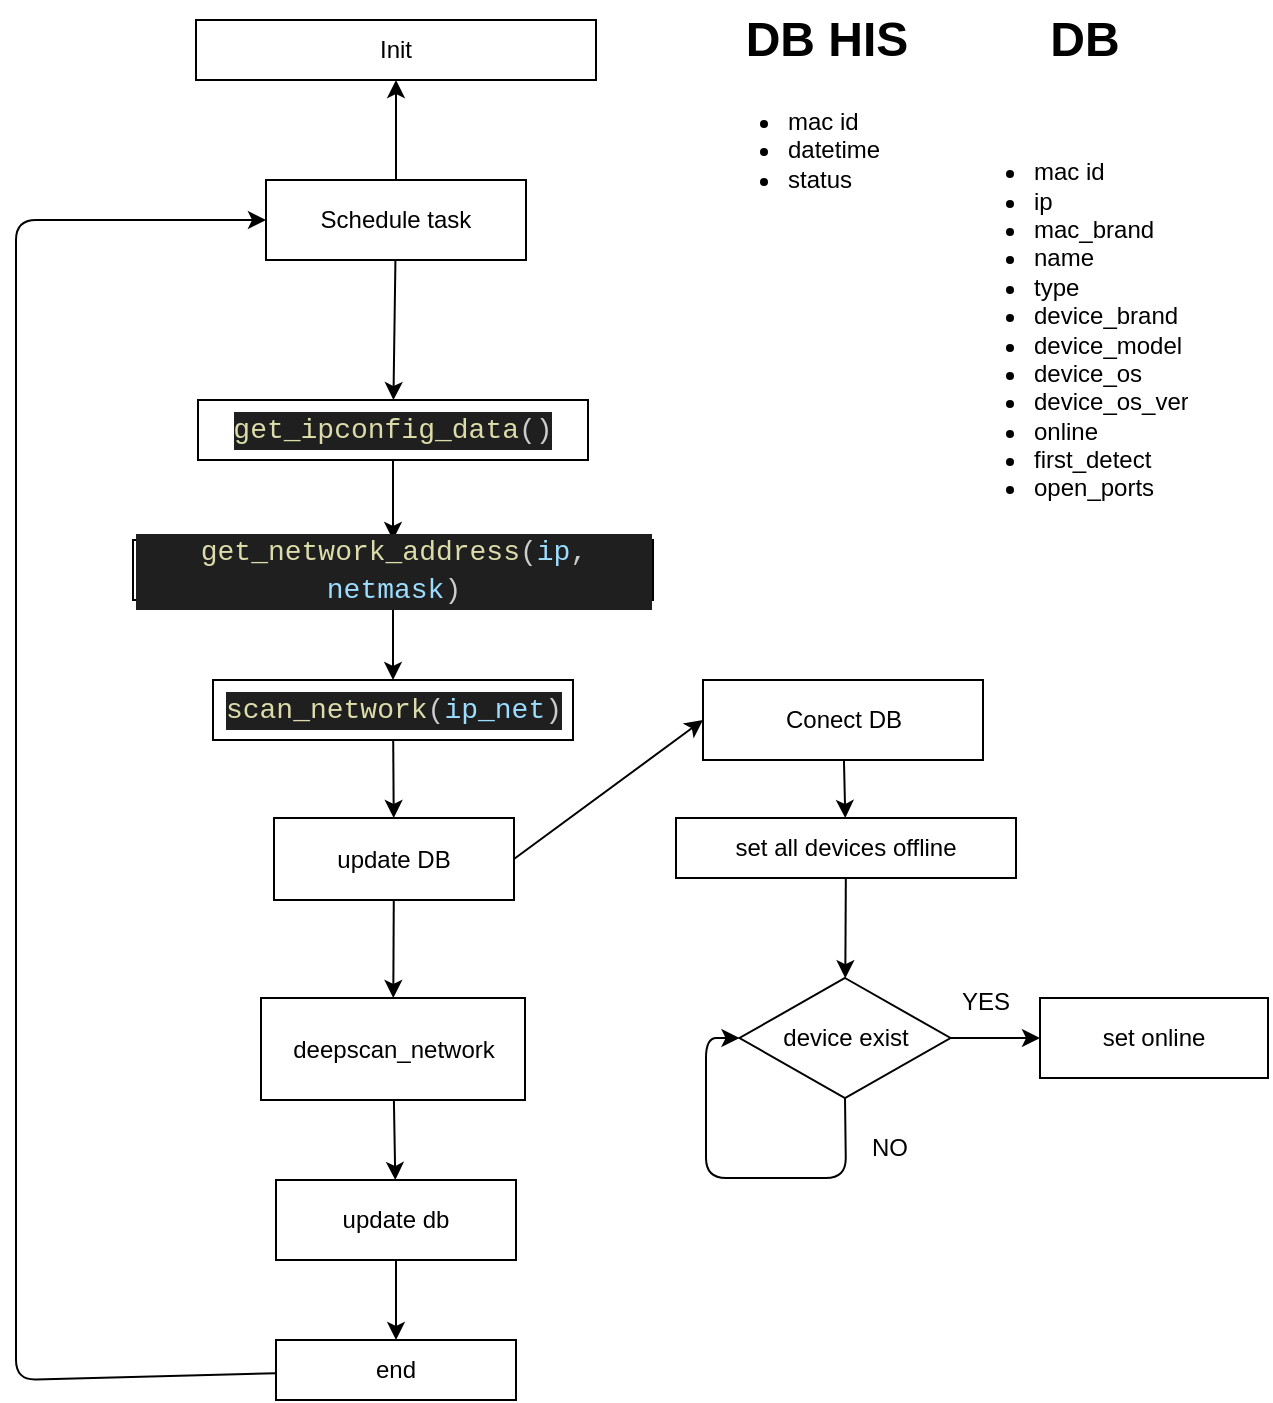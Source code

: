 <mxfile>
    <diagram id="dIzm7n2q1fo4g0rNfz-7" name="Page-1">
        <mxGraphModel dx="933" dy="645" grid="1" gridSize="10" guides="1" tooltips="1" connect="1" arrows="1" fold="1" page="1" pageScale="1" pageWidth="850" pageHeight="1100" math="0" shadow="0">
            <root>
                <mxCell id="0"/>
                <mxCell id="1" parent="0"/>
                <mxCell id="2" value="Init" style="rounded=0;whiteSpace=wrap;html=1;" parent="1" vertex="1">
                    <mxGeometry x="290" y="60" width="200" height="30" as="geometry"/>
                </mxCell>
                <mxCell id="5" value="" style="edgeStyle=none;html=1;" parent="1" source="3" target="2" edge="1">
                    <mxGeometry relative="1" as="geometry"/>
                </mxCell>
                <mxCell id="9" value="" style="edgeStyle=none;html=1;" parent="1" source="3" target="7" edge="1">
                    <mxGeometry relative="1" as="geometry"/>
                </mxCell>
                <mxCell id="3" value="Schedule task" style="rounded=0;whiteSpace=wrap;html=1;" parent="1" vertex="1">
                    <mxGeometry x="325" y="140" width="130" height="40" as="geometry"/>
                </mxCell>
                <mxCell id="10" value="" style="edgeStyle=none;html=1;" parent="1" source="7" target="8" edge="1">
                    <mxGeometry relative="1" as="geometry"/>
                </mxCell>
                <mxCell id="7" value="&lt;div style=&quot;color: rgb(204, 204, 204); background-color: rgb(31, 31, 31); font-family: Consolas, &amp;quot;Courier New&amp;quot;, monospace; font-size: 14px; line-height: 19px;&quot;&gt;&lt;span style=&quot;color: #dcdcaa;&quot;&gt;get_ipconfig_data&lt;/span&gt;()&lt;/div&gt;" style="rounded=0;whiteSpace=wrap;html=1;" parent="1" vertex="1">
                    <mxGeometry x="291" y="250" width="195" height="30" as="geometry"/>
                </mxCell>
                <mxCell id="12" value="" style="edgeStyle=none;html=1;" parent="1" source="8" target="11" edge="1">
                    <mxGeometry relative="1" as="geometry"/>
                </mxCell>
                <mxCell id="8" value="&lt;div style=&quot;color: rgb(204, 204, 204); background-color: rgb(31, 31, 31); font-family: Consolas, &amp;quot;Courier New&amp;quot;, monospace; font-size: 14px; line-height: 19px;&quot;&gt;&lt;span style=&quot;color: #dcdcaa;&quot;&gt;get_network_address&lt;/span&gt;(&lt;span style=&quot;color: #9cdcfe;&quot;&gt;ip&lt;/span&gt;, &lt;span style=&quot;color: #9cdcfe;&quot;&gt;netmask&lt;/span&gt;)&lt;/div&gt;" style="rounded=0;whiteSpace=wrap;html=1;" parent="1" vertex="1">
                    <mxGeometry x="258.5" y="320" width="260" height="30" as="geometry"/>
                </mxCell>
                <mxCell id="27" value="" style="edgeStyle=none;html=1;" parent="1" source="11" target="26" edge="1">
                    <mxGeometry relative="1" as="geometry"/>
                </mxCell>
                <mxCell id="11" value="&lt;div style=&quot;color: rgb(204, 204, 204); background-color: rgb(31, 31, 31); font-family: Consolas, &amp;quot;Courier New&amp;quot;, monospace; font-size: 14px; line-height: 19px;&quot;&gt;&lt;span style=&quot;color: #dcdcaa;&quot;&gt;scan_network&lt;/span&gt;(&lt;span style=&quot;color: #9cdcfe;&quot;&gt;ip_net&lt;/span&gt;)&lt;/div&gt;" style="rounded=0;whiteSpace=wrap;html=1;" parent="1" vertex="1">
                    <mxGeometry x="298.5" y="390" width="180" height="30" as="geometry"/>
                </mxCell>
                <mxCell id="21" value="" style="edgeStyle=none;html=1;" parent="1" source="14" target="20" edge="1">
                    <mxGeometry relative="1" as="geometry"/>
                </mxCell>
                <mxCell id="14" value="Conect DB" style="rounded=0;whiteSpace=wrap;html=1;" parent="1" vertex="1">
                    <mxGeometry x="543.5" y="390" width="140" height="40" as="geometry"/>
                </mxCell>
                <mxCell id="18" value="" style="edgeStyle=none;html=1;" parent="1" source="15" target="17" edge="1">
                    <mxGeometry relative="1" as="geometry"/>
                </mxCell>
                <mxCell id="15" value="device exist" style="rhombus;whiteSpace=wrap;html=1;" parent="1" vertex="1">
                    <mxGeometry x="561.75" y="539" width="105.5" height="60" as="geometry"/>
                </mxCell>
                <mxCell id="17" value="set online" style="rounded=0;whiteSpace=wrap;html=1;" parent="1" vertex="1">
                    <mxGeometry x="712" y="549" width="114" height="40" as="geometry"/>
                </mxCell>
                <mxCell id="19" value="YES" style="text;html=1;strokeColor=none;fillColor=none;align=center;verticalAlign=middle;whiteSpace=wrap;rounded=0;" parent="1" vertex="1">
                    <mxGeometry x="655" y="536" width="60" height="30" as="geometry"/>
                </mxCell>
                <mxCell id="22" value="" style="edgeStyle=none;html=1;" parent="1" source="20" target="15" edge="1">
                    <mxGeometry relative="1" as="geometry"/>
                </mxCell>
                <mxCell id="20" value="set all devices offline" style="rounded=0;whiteSpace=wrap;html=1;" parent="1" vertex="1">
                    <mxGeometry x="530" y="459" width="170" height="30" as="geometry"/>
                </mxCell>
                <mxCell id="24" style="edgeStyle=none;html=1;exitX=0.5;exitY=1;exitDx=0;exitDy=0;entryX=0;entryY=0.5;entryDx=0;entryDy=0;" parent="1" source="15" target="15" edge="1">
                    <mxGeometry relative="1" as="geometry">
                        <Array as="points">
                            <mxPoint x="615" y="639"/>
                            <mxPoint x="545" y="639"/>
                            <mxPoint x="545" y="569"/>
                        </Array>
                    </mxGeometry>
                </mxCell>
                <mxCell id="25" value="NO" style="text;html=1;strokeColor=none;fillColor=none;align=center;verticalAlign=middle;whiteSpace=wrap;rounded=0;" parent="1" vertex="1">
                    <mxGeometry x="607.25" y="609" width="60" height="30" as="geometry"/>
                </mxCell>
                <mxCell id="28" style="edgeStyle=none;html=1;exitX=1;exitY=0.5;exitDx=0;exitDy=0;entryX=0;entryY=0.5;entryDx=0;entryDy=0;" parent="1" source="26" target="14" edge="1">
                    <mxGeometry relative="1" as="geometry"/>
                </mxCell>
                <mxCell id="30" value="" style="edgeStyle=none;html=1;" parent="1" source="26" target="29" edge="1">
                    <mxGeometry relative="1" as="geometry"/>
                </mxCell>
                <mxCell id="26" value="update DB" style="rounded=0;whiteSpace=wrap;html=1;" parent="1" vertex="1">
                    <mxGeometry x="329" y="459" width="120" height="41" as="geometry"/>
                </mxCell>
                <mxCell id="33" value="" style="edgeStyle=none;html=1;" parent="1" source="29" target="32" edge="1">
                    <mxGeometry relative="1" as="geometry"/>
                </mxCell>
                <mxCell id="29" value="deepscan_network" style="rounded=0;whiteSpace=wrap;html=1;" parent="1" vertex="1">
                    <mxGeometry x="322.5" y="549" width="132" height="51" as="geometry"/>
                </mxCell>
                <mxCell id="35" value="" style="edgeStyle=none;html=1;" parent="1" source="32" target="34" edge="1">
                    <mxGeometry relative="1" as="geometry"/>
                </mxCell>
                <mxCell id="32" value="update db" style="rounded=0;whiteSpace=wrap;html=1;" parent="1" vertex="1">
                    <mxGeometry x="330" y="640" width="120" height="40" as="geometry"/>
                </mxCell>
                <mxCell id="36" style="edgeStyle=none;html=1;entryX=0;entryY=0.5;entryDx=0;entryDy=0;" parent="1" source="34" target="3" edge="1">
                    <mxGeometry relative="1" as="geometry">
                        <Array as="points">
                            <mxPoint x="200" y="740"/>
                            <mxPoint x="200" y="460"/>
                            <mxPoint x="200" y="160"/>
                        </Array>
                    </mxGeometry>
                </mxCell>
                <mxCell id="34" value="end" style="rounded=0;whiteSpace=wrap;html=1;" parent="1" vertex="1">
                    <mxGeometry x="330" y="720" width="120" height="30" as="geometry"/>
                </mxCell>
                <mxCell id="37" value="&lt;ul&gt;&lt;li&gt;mac id&lt;/li&gt;&lt;li&gt;ip&lt;/li&gt;&lt;li&gt;mac_brand&lt;/li&gt;&lt;li&gt;name&lt;/li&gt;&lt;li&gt;type&lt;/li&gt;&lt;li&gt;device_brand&lt;/li&gt;&lt;li&gt;device_model&lt;/li&gt;&lt;li&gt;device_os&lt;/li&gt;&lt;li&gt;device_os_ver&lt;/li&gt;&lt;li&gt;online&lt;/li&gt;&lt;li&gt;first_detect&lt;/li&gt;&lt;li&gt;open_ports&lt;/li&gt;&lt;/ul&gt;" style="text;strokeColor=none;fillColor=none;html=1;whiteSpace=wrap;verticalAlign=middle;overflow=hidden;" parent="1" vertex="1">
                    <mxGeometry x="667.25" y="80" width="160" height="270" as="geometry"/>
                </mxCell>
                <mxCell id="38" value="DB" style="text;strokeColor=none;fillColor=none;html=1;fontSize=24;fontStyle=1;verticalAlign=middle;align=center;" parent="1" vertex="1">
                    <mxGeometry x="683.5" y="50" width="100" height="40" as="geometry"/>
                </mxCell>
                <mxCell id="39" value="&lt;ul&gt;&lt;li&gt;mac id&lt;/li&gt;&lt;li&gt;datetime&lt;/li&gt;&lt;li&gt;status&lt;/li&gt;&lt;/ul&gt;" style="text;strokeColor=none;fillColor=none;html=1;whiteSpace=wrap;verticalAlign=middle;overflow=hidden;" parent="1" vertex="1">
                    <mxGeometry x="543.5" y="80" width="100" height="90" as="geometry"/>
                </mxCell>
                <mxCell id="40" value="DB HIS" style="text;strokeColor=none;fillColor=none;html=1;fontSize=24;fontStyle=1;verticalAlign=middle;align=center;" parent="1" vertex="1">
                    <mxGeometry x="555" y="50" width="100" height="40" as="geometry"/>
                </mxCell>
            </root>
        </mxGraphModel>
    </diagram>
</mxfile>